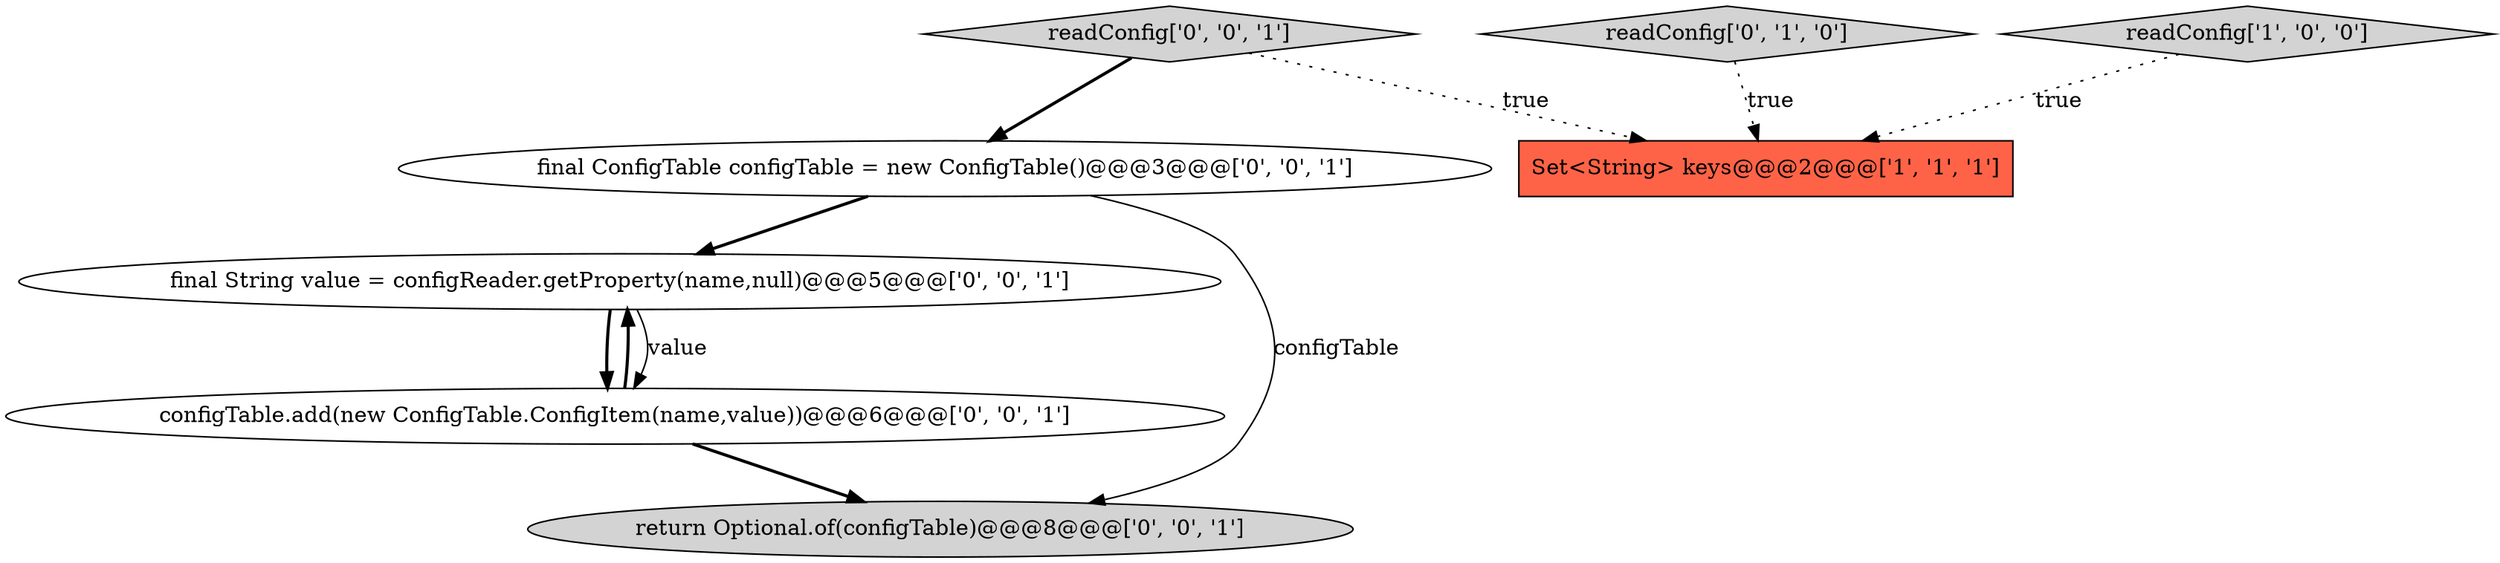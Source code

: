 digraph {
6 [style = filled, label = "readConfig['0', '0', '1']", fillcolor = lightgray, shape = diamond image = "AAA0AAABBB3BBB"];
1 [style = filled, label = "Set<String> keys@@@2@@@['1', '1', '1']", fillcolor = tomato, shape = box image = "AAA0AAABBB1BBB"];
4 [style = filled, label = "configTable.add(new ConfigTable.ConfigItem(name,value))@@@6@@@['0', '0', '1']", fillcolor = white, shape = ellipse image = "AAA0AAABBB3BBB"];
5 [style = filled, label = "final String value = configReader.getProperty(name,null)@@@5@@@['0', '0', '1']", fillcolor = white, shape = ellipse image = "AAA0AAABBB3BBB"];
2 [style = filled, label = "readConfig['0', '1', '0']", fillcolor = lightgray, shape = diamond image = "AAA0AAABBB2BBB"];
3 [style = filled, label = "return Optional.of(configTable)@@@8@@@['0', '0', '1']", fillcolor = lightgray, shape = ellipse image = "AAA0AAABBB3BBB"];
7 [style = filled, label = "final ConfigTable configTable = new ConfigTable()@@@3@@@['0', '0', '1']", fillcolor = white, shape = ellipse image = "AAA0AAABBB3BBB"];
0 [style = filled, label = "readConfig['1', '0', '0']", fillcolor = lightgray, shape = diamond image = "AAA0AAABBB1BBB"];
7->5 [style = bold, label=""];
4->5 [style = bold, label=""];
2->1 [style = dotted, label="true"];
5->4 [style = solid, label="value"];
6->1 [style = dotted, label="true"];
0->1 [style = dotted, label="true"];
6->7 [style = bold, label=""];
7->3 [style = solid, label="configTable"];
4->3 [style = bold, label=""];
5->4 [style = bold, label=""];
}
